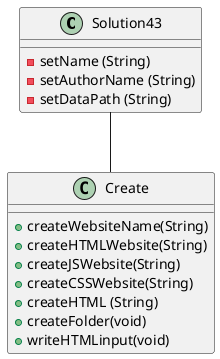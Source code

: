 @startuml
class Solution43{
- setName (String)
- setAuthorName (String)
- setDataPath (String)
}
class Create{
+ createWebsiteName(String)
+ createHTMLWebsite(String)
+ createJSWebsite(String)
+ createCSSWebsite(String)
+ createHTML (String)
+ createFolder(void)
+ writeHTMLinput(void)
}
Solution43 -- Create
@enduml